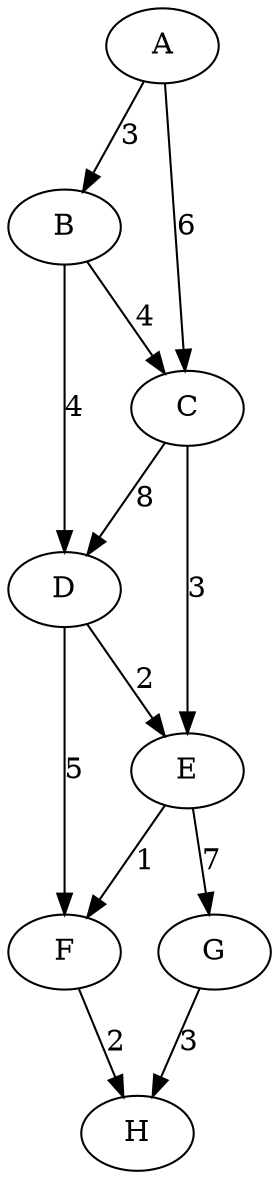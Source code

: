 digraph G {
  A -> B [label=3];
  A -> C [label=6];
  B -> C [label=4];
  B -> D [label=4];
  C -> D [label=8];
  C -> E [label=3];
  D -> E [label=2];
  D -> F [label=5];
  E -> F [label=1];
  E -> G [label=7];
  F -> H [label=2];
  G -> H [label=3];
}
